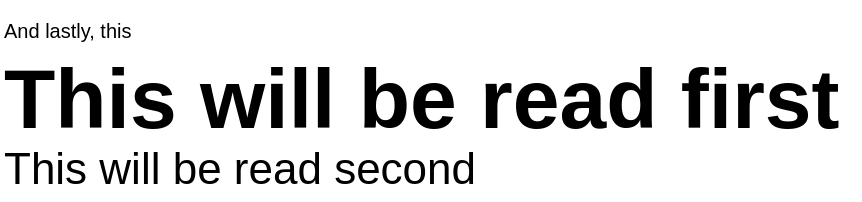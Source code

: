 <mxfile version="22.0.0" type="device">
  <diagram id="mxLrTcScmsC2k8IR_olh" name="Page-1">
    <mxGraphModel dx="880" dy="551" grid="1" gridSize="10" guides="1" tooltips="1" connect="1" arrows="1" fold="1" page="1" pageScale="1" pageWidth="850" pageHeight="1100" math="0" shadow="0">
      <root>
        <mxCell id="0" />
        <mxCell id="1" parent="0" />
        <mxCell id="GyRCs6rigEPBIebJZ3dG-1" value="&lt;font style=&quot;font-size: 42px;&quot;&gt;&lt;b&gt;This will be read first&lt;/b&gt;&lt;/font&gt;" style="text;html=1;strokeColor=none;fillColor=none;align=left;verticalAlign=middle;whiteSpace=wrap;rounded=0;" parent="1" vertex="1">
          <mxGeometry x="120" y="160" width="430" height="40" as="geometry" />
        </mxCell>
        <mxCell id="GyRCs6rigEPBIebJZ3dG-2" value="&lt;font style=&quot;font-size: 10px;&quot;&gt;And lastly, this&lt;/font&gt;" style="text;html=1;strokeColor=none;fillColor=none;align=left;verticalAlign=middle;whiteSpace=wrap;rounded=0;" parent="1" vertex="1">
          <mxGeometry x="120" y="130" width="80" height="30" as="geometry" />
        </mxCell>
        <mxCell id="GyRCs6rigEPBIebJZ3dG-3" value="&lt;font style=&quot;font-size: 22px;&quot;&gt;This will be read second&lt;/font&gt;" style="text;html=1;strokeColor=none;fillColor=none;align=left;verticalAlign=middle;whiteSpace=wrap;rounded=0;" parent="1" vertex="1">
          <mxGeometry x="120" y="200" width="260" height="30" as="geometry" />
        </mxCell>
      </root>
    </mxGraphModel>
  </diagram>
</mxfile>
